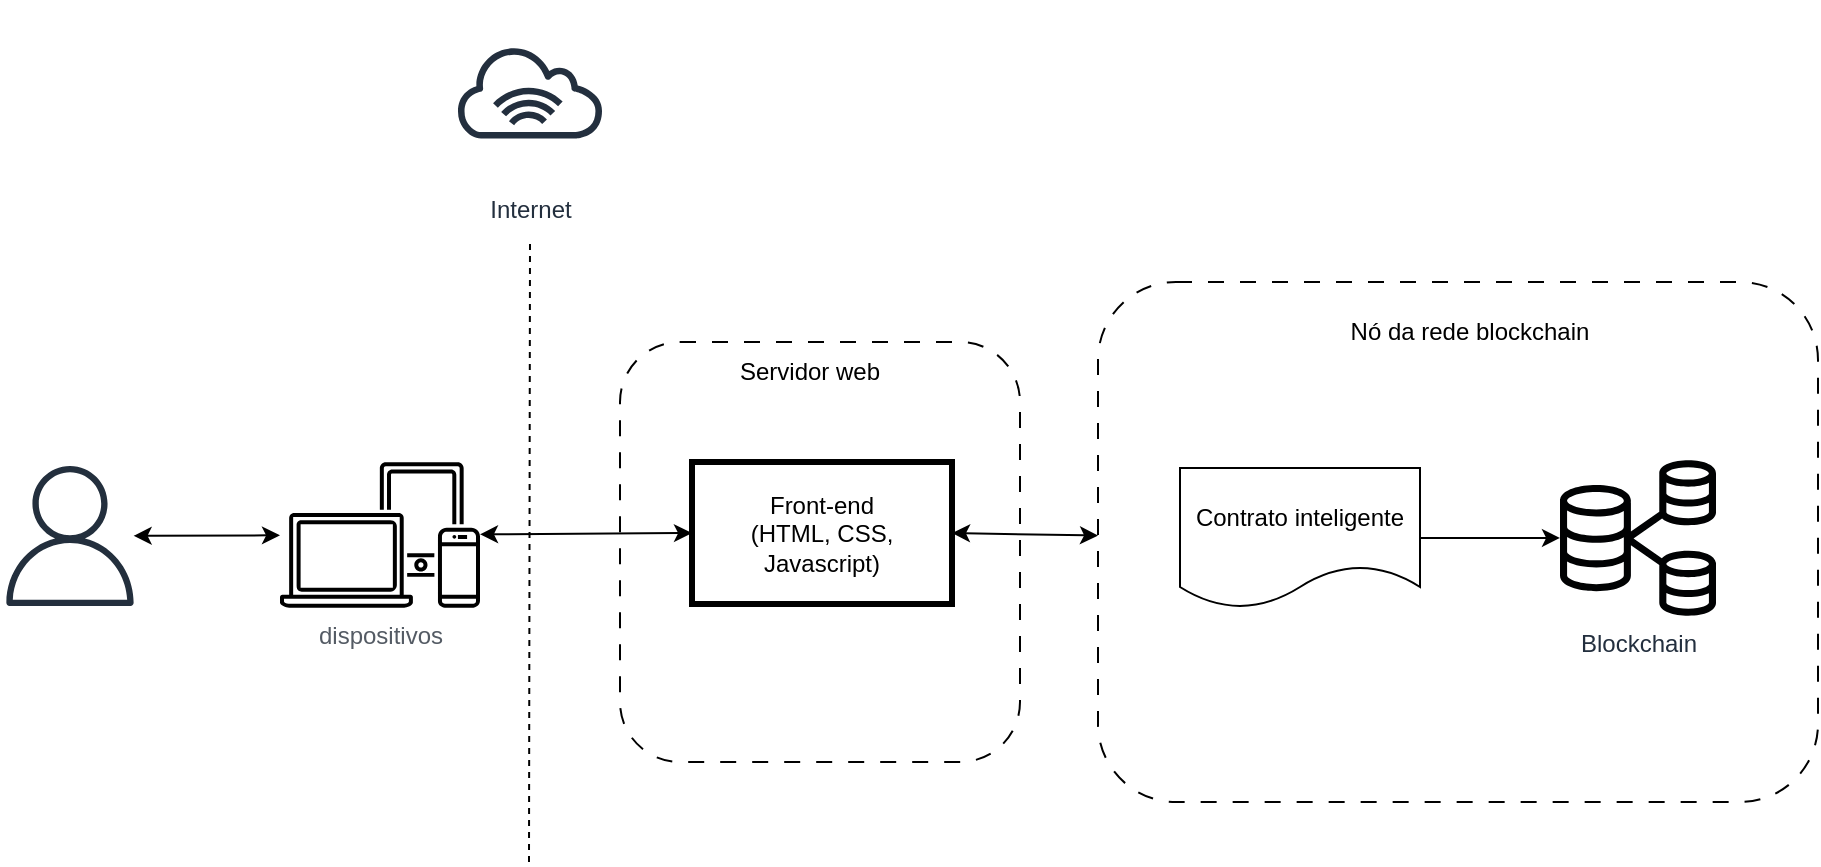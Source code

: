 <mxfile version="21.6.8" type="device">
  <diagram name="Page-1" id="dlAfg4TCPyiJZj9975YS">
    <mxGraphModel dx="1126" dy="1124" grid="1" gridSize="10" guides="1" tooltips="1" connect="1" arrows="1" fold="1" page="1" pageScale="1" pageWidth="850" pageHeight="1100" math="0" shadow="0">
      <root>
        <mxCell id="0" />
        <mxCell id="1" parent="0" />
        <mxCell id="0HZQEWsj-Y9oxAflQask-1" value="dispositivos" style="sketch=0;outlineConnect=0;gradientColor=none;fontColor=#545B64;strokeColor=none;fillColor=#000000;dashed=0;verticalLabelPosition=bottom;verticalAlign=top;align=center;html=1;fontSize=12;fontStyle=0;aspect=fixed;shape=mxgraph.aws4.illustration_devices;pointerEvents=1" vertex="1" parent="1">
          <mxGeometry x="180" y="240" width="100" height="73" as="geometry" />
        </mxCell>
        <mxCell id="0HZQEWsj-Y9oxAflQask-2" value="" style="endArrow=none;dashed=1;html=1;rounded=0;" edge="1" parent="1">
          <mxGeometry width="50" height="50" relative="1" as="geometry">
            <mxPoint x="304.5" y="440" as="sourcePoint" />
            <mxPoint x="305" y="130" as="targetPoint" />
          </mxGeometry>
        </mxCell>
        <mxCell id="0HZQEWsj-Y9oxAflQask-3" value="" style="rounded=1;whiteSpace=wrap;html=1;dashed=1;dashPattern=8 8;" vertex="1" parent="1">
          <mxGeometry x="350" y="180" width="200" height="210" as="geometry" />
        </mxCell>
        <mxCell id="0HZQEWsj-Y9oxAflQask-4" value="Servidor web" style="text;html=1;strokeColor=none;fillColor=none;align=center;verticalAlign=middle;whiteSpace=wrap;rounded=0;" vertex="1" parent="1">
          <mxGeometry x="385" y="180" width="120" height="30" as="geometry" />
        </mxCell>
        <mxCell id="0HZQEWsj-Y9oxAflQask-5" value="Front-end&lt;br&gt;(HTML, CSS, Javascript)" style="rounded=0;whiteSpace=wrap;html=1;strokeWidth=3;" vertex="1" parent="1">
          <mxGeometry x="386" y="240" width="130" height="71" as="geometry" />
        </mxCell>
        <mxCell id="0HZQEWsj-Y9oxAflQask-7" value="" style="sketch=0;outlineConnect=0;fontColor=#232F3E;gradientColor=none;fillColor=#232F3D;strokeColor=none;dashed=0;verticalLabelPosition=bottom;verticalAlign=top;align=center;html=1;fontSize=12;fontStyle=0;aspect=fixed;pointerEvents=1;shape=mxgraph.aws4.user;" vertex="1" parent="1">
          <mxGeometry x="40" y="242" width="70" height="70" as="geometry" />
        </mxCell>
        <mxCell id="0HZQEWsj-Y9oxAflQask-8" value="" style="endArrow=classic;startArrow=classic;html=1;rounded=0;" edge="1" parent="1" source="0HZQEWsj-Y9oxAflQask-7" target="0HZQEWsj-Y9oxAflQask-1">
          <mxGeometry width="50" height="50" relative="1" as="geometry">
            <mxPoint x="390" y="430" as="sourcePoint" />
            <mxPoint x="440" y="380" as="targetPoint" />
          </mxGeometry>
        </mxCell>
        <mxCell id="0HZQEWsj-Y9oxAflQask-10" value="" style="endArrow=classic;startArrow=classic;html=1;rounded=0;entryX=0;entryY=0.5;entryDx=0;entryDy=0;" edge="1" parent="1" source="0HZQEWsj-Y9oxAflQask-1" target="0HZQEWsj-Y9oxAflQask-5">
          <mxGeometry width="50" height="50" relative="1" as="geometry">
            <mxPoint x="400" y="430" as="sourcePoint" />
            <mxPoint x="450" y="380" as="targetPoint" />
          </mxGeometry>
        </mxCell>
        <mxCell id="0HZQEWsj-Y9oxAflQask-11" value="" style="endArrow=classic;startArrow=classic;html=1;rounded=0;exitX=1;exitY=0.5;exitDx=0;exitDy=0;" edge="1" parent="1" source="0HZQEWsj-Y9oxAflQask-5" target="0HZQEWsj-Y9oxAflQask-14">
          <mxGeometry width="50" height="50" relative="1" as="geometry">
            <mxPoint x="480" y="287" as="sourcePoint" />
            <mxPoint x="610" y="276" as="targetPoint" />
          </mxGeometry>
        </mxCell>
        <mxCell id="0HZQEWsj-Y9oxAflQask-13" value="Internet" style="sketch=0;outlineConnect=0;fontColor=#232F3E;gradientColor=none;strokeColor=#232F3E;fillColor=#ffffff;dashed=0;verticalLabelPosition=bottom;verticalAlign=top;align=center;html=1;fontSize=12;fontStyle=0;aspect=fixed;shape=mxgraph.aws4.resourceIcon;resIcon=mxgraph.aws4.internet_alt1;" vertex="1" parent="1">
          <mxGeometry x="260" y="10" width="90" height="90" as="geometry" />
        </mxCell>
        <mxCell id="0HZQEWsj-Y9oxAflQask-14" value="" style="rounded=1;whiteSpace=wrap;html=1;dashed=1;dashPattern=8 8;" vertex="1" parent="1">
          <mxGeometry x="589" y="150" width="360" height="260" as="geometry" />
        </mxCell>
        <mxCell id="0HZQEWsj-Y9oxAflQask-15" value="Nó da rede blockchain" style="text;html=1;strokeColor=none;fillColor=none;align=center;verticalAlign=middle;whiteSpace=wrap;rounded=0;" vertex="1" parent="1">
          <mxGeometry x="700" y="160" width="150" height="30" as="geometry" />
        </mxCell>
        <mxCell id="0HZQEWsj-Y9oxAflQask-18" style="edgeStyle=orthogonalEdgeStyle;rounded=0;orthogonalLoop=1;jettySize=auto;html=1;" edge="1" parent="1" source="0HZQEWsj-Y9oxAflQask-16" target="0HZQEWsj-Y9oxAflQask-17">
          <mxGeometry relative="1" as="geometry" />
        </mxCell>
        <mxCell id="0HZQEWsj-Y9oxAflQask-16" value="Contrato inteligente" style="shape=document;whiteSpace=wrap;html=1;boundedLbl=1;" vertex="1" parent="1">
          <mxGeometry x="630" y="243" width="120" height="70" as="geometry" />
        </mxCell>
        <mxCell id="0HZQEWsj-Y9oxAflQask-17" value="Blockchain" style="sketch=0;outlineConnect=0;fontColor=#232F3E;gradientColor=none;fillColor=#010203;strokeColor=none;dashed=0;verticalLabelPosition=bottom;verticalAlign=top;align=center;html=1;fontSize=12;fontStyle=0;aspect=fixed;pointerEvents=1;shape=mxgraph.aws4.rds_multi_az_db_cluster;strokeWidth=1;" vertex="1" parent="1">
          <mxGeometry x="820" y="239" width="78" height="78" as="geometry" />
        </mxCell>
      </root>
    </mxGraphModel>
  </diagram>
</mxfile>
